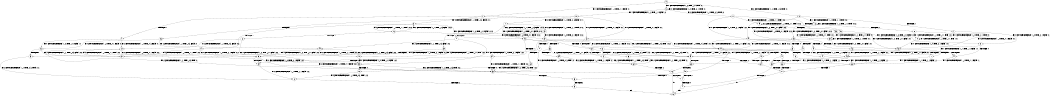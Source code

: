 digraph BCG {
size = "7, 10.5";
center = TRUE;
node [shape = circle];
0 [peripheries = 2];
0 -> 1 [label = "EX !1 !ATOMIC_EXCH_BRANCH (1, +1, TRUE, +1, 1, FALSE) !:0:"];
0 -> 2 [label = "EX !2 !ATOMIC_EXCH_BRANCH (1, +1, TRUE, +0, 3, TRUE) !:0:"];
0 -> 3 [label = "EX !0 !ATOMIC_EXCH_BRANCH (1, +0, TRUE, +0, 1, TRUE) !:0:"];
1 -> 4 [label = "TERMINATE !1"];
1 -> 5 [label = "EX !2 !ATOMIC_EXCH_BRANCH (1, +1, TRUE, +0, 3, FALSE) !:0:1:"];
1 -> 6 [label = "EX !0 !ATOMIC_EXCH_BRANCH (1, +0, TRUE, +0, 1, FALSE) !:0:1:"];
2 -> 7 [label = "TERMINATE !2"];
2 -> 8 [label = "EX !1 !ATOMIC_EXCH_BRANCH (1, +1, TRUE, +1, 1, TRUE) !:0:2:"];
2 -> 9 [label = "EX !0 !ATOMIC_EXCH_BRANCH (1, +0, TRUE, +0, 1, FALSE) !:0:2:"];
3 -> 10 [label = "EX !1 !ATOMIC_EXCH_BRANCH (1, +1, TRUE, +1, 1, FALSE) !:0:"];
3 -> 11 [label = "EX !2 !ATOMIC_EXCH_BRANCH (1, +1, TRUE, +0, 3, TRUE) !:0:"];
3 -> 3 [label = "EX !0 !ATOMIC_EXCH_BRANCH (1, +0, TRUE, +0, 1, TRUE) !:0:"];
4 -> 12 [label = "EX !2 !ATOMIC_EXCH_BRANCH (1, +1, TRUE, +0, 3, FALSE) !:0:"];
4 -> 13 [label = "EX !0 !ATOMIC_EXCH_BRANCH (1, +0, TRUE, +0, 1, FALSE) !:0:"];
5 -> 14 [label = "TERMINATE !1"];
5 -> 15 [label = "EX !0 !ATOMIC_EXCH_BRANCH (1, +0, TRUE, +0, 1, FALSE) !:0:1:2:"];
5 -> 16 [label = "EX !2 !ATOMIC_EXCH_BRANCH (1, +1, TRUE, +1, 1, TRUE) !:0:1:2:"];
6 -> 17 [label = "TERMINATE !1"];
6 -> 18 [label = "TERMINATE !0"];
6 -> 19 [label = "EX !2 !ATOMIC_EXCH_BRANCH (1, +1, TRUE, +0, 3, TRUE) !:0:1:"];
7 -> 20 [label = "EX !1 !ATOMIC_EXCH_BRANCH (1, +1, TRUE, +1, 1, TRUE) !:0:"];
7 -> 21 [label = "EX !0 !ATOMIC_EXCH_BRANCH (1, +0, TRUE, +0, 1, FALSE) !:0:"];
8 -> 22 [label = "TERMINATE !2"];
8 -> 23 [label = "EX !0 !ATOMIC_EXCH_BRANCH (1, +0, TRUE, +0, 1, FALSE) !:0:1:2:"];
8 -> 8 [label = "EX !1 !ATOMIC_EXCH_BRANCH (1, +1, TRUE, +1, 1, TRUE) !:0:1:2:"];
9 -> 24 [label = "TERMINATE !2"];
9 -> 25 [label = "TERMINATE !0"];
9 -> 19 [label = "EX !1 !ATOMIC_EXCH_BRANCH (1, +1, TRUE, +1, 1, FALSE) !:0:2:"];
10 -> 26 [label = "TERMINATE !1"];
10 -> 27 [label = "EX !2 !ATOMIC_EXCH_BRANCH (1, +1, TRUE, +0, 3, FALSE) !:0:1:"];
10 -> 6 [label = "EX !0 !ATOMIC_EXCH_BRANCH (1, +0, TRUE, +0, 1, FALSE) !:0:1:"];
11 -> 28 [label = "TERMINATE !2"];
11 -> 29 [label = "EX !1 !ATOMIC_EXCH_BRANCH (1, +1, TRUE, +1, 1, TRUE) !:0:2:"];
11 -> 9 [label = "EX !0 !ATOMIC_EXCH_BRANCH (1, +0, TRUE, +0, 1, FALSE) !:0:2:"];
12 -> 30 [label = "EX !0 !ATOMIC_EXCH_BRANCH (1, +0, TRUE, +0, 1, FALSE) !:0:2:"];
12 -> 31 [label = "EX !2 !ATOMIC_EXCH_BRANCH (1, +1, TRUE, +1, 1, TRUE) !:0:2:"];
13 -> 32 [label = "TERMINATE !0"];
13 -> 33 [label = "EX !2 !ATOMIC_EXCH_BRANCH (1, +1, TRUE, +0, 3, TRUE) !:0:"];
14 -> 30 [label = "EX !0 !ATOMIC_EXCH_BRANCH (1, +0, TRUE, +0, 1, FALSE) !:0:2:"];
14 -> 31 [label = "EX !2 !ATOMIC_EXCH_BRANCH (1, +1, TRUE, +1, 1, TRUE) !:0:2:"];
15 -> 34 [label = "TERMINATE !1"];
15 -> 35 [label = "TERMINATE !0"];
15 -> 19 [label = "EX !2 !ATOMIC_EXCH_BRANCH (1, +1, TRUE, +1, 1, FALSE) !:0:1:2:"];
16 -> 36 [label = "TERMINATE !1"];
16 -> 37 [label = "EX !0 !ATOMIC_EXCH_BRANCH (1, +0, TRUE, +0, 1, FALSE) !:0:1:2:"];
16 -> 5 [label = "EX !2 !ATOMIC_EXCH_BRANCH (1, +1, TRUE, +0, 3, FALSE) !:0:1:2:"];
17 -> 32 [label = "TERMINATE !0"];
17 -> 33 [label = "EX !2 !ATOMIC_EXCH_BRANCH (1, +1, TRUE, +0, 3, TRUE) !:0:"];
18 -> 38 [label = "TERMINATE !1"];
18 -> 39 [label = "EX !2 !ATOMIC_EXCH_BRANCH (1, +1, TRUE, +0, 3, TRUE) !:1:"];
19 -> 40 [label = "TERMINATE !1"];
19 -> 41 [label = "TERMINATE !2"];
19 -> 42 [label = "TERMINATE !0"];
20 -> 43 [label = "EX !0 !ATOMIC_EXCH_BRANCH (1, +0, TRUE, +0, 1, FALSE) !:0:1:"];
20 -> 20 [label = "EX !1 !ATOMIC_EXCH_BRANCH (1, +1, TRUE, +1, 1, TRUE) !:0:1:"];
21 -> 44 [label = "TERMINATE !0"];
21 -> 45 [label = "EX !1 !ATOMIC_EXCH_BRANCH (1, +1, TRUE, +1, 1, FALSE) !:0:"];
22 -> 43 [label = "EX !0 !ATOMIC_EXCH_BRANCH (1, +0, TRUE, +0, 1, FALSE) !:0:1:"];
22 -> 20 [label = "EX !1 !ATOMIC_EXCH_BRANCH (1, +1, TRUE, +1, 1, TRUE) !:0:1:"];
23 -> 46 [label = "TERMINATE !2"];
23 -> 47 [label = "TERMINATE !0"];
23 -> 19 [label = "EX !1 !ATOMIC_EXCH_BRANCH (1, +1, TRUE, +1, 1, FALSE) !:0:1:2:"];
24 -> 44 [label = "TERMINATE !0"];
24 -> 45 [label = "EX !1 !ATOMIC_EXCH_BRANCH (1, +1, TRUE, +1, 1, FALSE) !:0:"];
25 -> 48 [label = "TERMINATE !2"];
25 -> 39 [label = "EX !1 !ATOMIC_EXCH_BRANCH (1, +1, TRUE, +1, 1, FALSE) !:1:2:"];
26 -> 49 [label = "EX !2 !ATOMIC_EXCH_BRANCH (1, +1, TRUE, +0, 3, FALSE) !:0:"];
26 -> 13 [label = "EX !0 !ATOMIC_EXCH_BRANCH (1, +0, TRUE, +0, 1, FALSE) !:0:"];
27 -> 50 [label = "TERMINATE !1"];
27 -> 51 [label = "EX !2 !ATOMIC_EXCH_BRANCH (1, +1, TRUE, +1, 1, TRUE) !:0:1:2:"];
27 -> 15 [label = "EX !0 !ATOMIC_EXCH_BRANCH (1, +0, TRUE, +0, 1, FALSE) !:0:1:2:"];
28 -> 52 [label = "EX !1 !ATOMIC_EXCH_BRANCH (1, +1, TRUE, +1, 1, TRUE) !:0:"];
28 -> 21 [label = "EX !0 !ATOMIC_EXCH_BRANCH (1, +0, TRUE, +0, 1, FALSE) !:0:"];
29 -> 53 [label = "TERMINATE !2"];
29 -> 29 [label = "EX !1 !ATOMIC_EXCH_BRANCH (1, +1, TRUE, +1, 1, TRUE) !:0:1:2:"];
29 -> 23 [label = "EX !0 !ATOMIC_EXCH_BRANCH (1, +0, TRUE, +0, 1, FALSE) !:0:1:2:"];
30 -> 54 [label = "TERMINATE !0"];
30 -> 33 [label = "EX !2 !ATOMIC_EXCH_BRANCH (1, +1, TRUE, +1, 1, FALSE) !:0:2:"];
31 -> 55 [label = "EX !0 !ATOMIC_EXCH_BRANCH (1, +0, TRUE, +0, 1, FALSE) !:0:2:"];
31 -> 12 [label = "EX !2 !ATOMIC_EXCH_BRANCH (1, +1, TRUE, +0, 3, FALSE) !:0:2:"];
32 -> 56 [label = "EX !2 !ATOMIC_EXCH_BRANCH (1, +1, TRUE, +0, 3, TRUE) !:1:2:"];
33 -> 57 [label = "TERMINATE !2"];
33 -> 58 [label = "TERMINATE !0"];
34 -> 54 [label = "TERMINATE !0"];
34 -> 33 [label = "EX !2 !ATOMIC_EXCH_BRANCH (1, +1, TRUE, +1, 1, FALSE) !:0:2:"];
35 -> 59 [label = "TERMINATE !1"];
35 -> 39 [label = "EX !2 !ATOMIC_EXCH_BRANCH (1, +1, TRUE, +1, 1, FALSE) !:1:2:"];
36 -> 55 [label = "EX !0 !ATOMIC_EXCH_BRANCH (1, +0, TRUE, +0, 1, FALSE) !:0:2:"];
36 -> 12 [label = "EX !2 !ATOMIC_EXCH_BRANCH (1, +1, TRUE, +0, 3, FALSE) !:0:2:"];
37 -> 60 [label = "TERMINATE !1"];
37 -> 61 [label = "TERMINATE !0"];
37 -> 19 [label = "EX !2 !ATOMIC_EXCH_BRANCH (1, +1, TRUE, +0, 3, TRUE) !:0:1:2:"];
38 -> 62 [label = "EX !2 !ATOMIC_EXCH_BRANCH (1, +1, TRUE, +0, 3, TRUE) !:2:"];
39 -> 63 [label = "TERMINATE !1"];
39 -> 64 [label = "TERMINATE !2"];
40 -> 57 [label = "TERMINATE !2"];
40 -> 58 [label = "TERMINATE !0"];
41 -> 65 [label = "TERMINATE !1"];
41 -> 66 [label = "TERMINATE !0"];
42 -> 63 [label = "TERMINATE !1"];
42 -> 64 [label = "TERMINATE !2"];
43 -> 67 [label = "TERMINATE !0"];
43 -> 45 [label = "EX !1 !ATOMIC_EXCH_BRANCH (1, +1, TRUE, +1, 1, FALSE) !:0:1:"];
44 -> 68 [label = "EX !1 !ATOMIC_EXCH_BRANCH (1, +1, TRUE, +1, 1, FALSE) !:1:"];
45 -> 65 [label = "TERMINATE !1"];
45 -> 66 [label = "TERMINATE !0"];
46 -> 67 [label = "TERMINATE !0"];
46 -> 45 [label = "EX !1 !ATOMIC_EXCH_BRANCH (1, +1, TRUE, +1, 1, FALSE) !:0:1:"];
47 -> 69 [label = "TERMINATE !2"];
47 -> 39 [label = "EX !1 !ATOMIC_EXCH_BRANCH (1, +1, TRUE, +1, 1, FALSE) !:1:2:"];
48 -> 68 [label = "EX !1 !ATOMIC_EXCH_BRANCH (1, +1, TRUE, +1, 1, FALSE) !:1:"];
49 -> 70 [label = "EX !2 !ATOMIC_EXCH_BRANCH (1, +1, TRUE, +1, 1, TRUE) !:0:2:"];
49 -> 30 [label = "EX !0 !ATOMIC_EXCH_BRANCH (1, +0, TRUE, +0, 1, FALSE) !:0:2:"];
50 -> 70 [label = "EX !2 !ATOMIC_EXCH_BRANCH (1, +1, TRUE, +1, 1, TRUE) !:0:2:"];
50 -> 30 [label = "EX !0 !ATOMIC_EXCH_BRANCH (1, +0, TRUE, +0, 1, FALSE) !:0:2:"];
51 -> 71 [label = "TERMINATE !1"];
51 -> 27 [label = "EX !2 !ATOMIC_EXCH_BRANCH (1, +1, TRUE, +0, 3, FALSE) !:0:1:2:"];
51 -> 37 [label = "EX !0 !ATOMIC_EXCH_BRANCH (1, +0, TRUE, +0, 1, FALSE) !:0:1:2:"];
52 -> 52 [label = "EX !1 !ATOMIC_EXCH_BRANCH (1, +1, TRUE, +1, 1, TRUE) !:0:1:"];
52 -> 43 [label = "EX !0 !ATOMIC_EXCH_BRANCH (1, +0, TRUE, +0, 1, FALSE) !:0:1:"];
53 -> 52 [label = "EX !1 !ATOMIC_EXCH_BRANCH (1, +1, TRUE, +1, 1, TRUE) !:0:1:"];
53 -> 43 [label = "EX !0 !ATOMIC_EXCH_BRANCH (1, +0, TRUE, +0, 1, FALSE) !:0:1:"];
54 -> 56 [label = "EX !2 !ATOMIC_EXCH_BRANCH (1, +1, TRUE, +1, 1, FALSE) !:1:2:"];
55 -> 72 [label = "TERMINATE !0"];
55 -> 33 [label = "EX !2 !ATOMIC_EXCH_BRANCH (1, +1, TRUE, +0, 3, TRUE) !:0:2:"];
56 -> 73 [label = "TERMINATE !2"];
57 -> 74 [label = "TERMINATE !0"];
58 -> 73 [label = "TERMINATE !2"];
59 -> 62 [label = "EX !2 !ATOMIC_EXCH_BRANCH (1, +1, TRUE, +1, 1, FALSE) !:2:"];
60 -> 72 [label = "TERMINATE !0"];
60 -> 33 [label = "EX !2 !ATOMIC_EXCH_BRANCH (1, +1, TRUE, +0, 3, TRUE) !:0:2:"];
61 -> 75 [label = "TERMINATE !1"];
61 -> 39 [label = "EX !2 !ATOMIC_EXCH_BRANCH (1, +1, TRUE, +0, 3, TRUE) !:1:2:"];
62 -> 76 [label = "TERMINATE !2"];
63 -> 76 [label = "TERMINATE !2"];
64 -> 77 [label = "TERMINATE !1"];
65 -> 74 [label = "TERMINATE !0"];
66 -> 77 [label = "TERMINATE !1"];
67 -> 68 [label = "EX !1 !ATOMIC_EXCH_BRANCH (1, +1, TRUE, +1, 1, FALSE) !:1:"];
68 -> 77 [label = "TERMINATE !1"];
69 -> 68 [label = "EX !1 !ATOMIC_EXCH_BRANCH (1, +1, TRUE, +1, 1, FALSE) !:1:"];
70 -> 49 [label = "EX !2 !ATOMIC_EXCH_BRANCH (1, +1, TRUE, +0, 3, FALSE) !:0:2:"];
70 -> 55 [label = "EX !0 !ATOMIC_EXCH_BRANCH (1, +0, TRUE, +0, 1, FALSE) !:0:2:"];
71 -> 49 [label = "EX !2 !ATOMIC_EXCH_BRANCH (1, +1, TRUE, +0, 3, FALSE) !:0:2:"];
71 -> 55 [label = "EX !0 !ATOMIC_EXCH_BRANCH (1, +0, TRUE, +0, 1, FALSE) !:0:2:"];
72 -> 56 [label = "EX !2 !ATOMIC_EXCH_BRANCH (1, +1, TRUE, +0, 3, TRUE) !:1:2:"];
73 -> 78 [label = "exit"];
74 -> 78 [label = "exit"];
75 -> 62 [label = "EX !2 !ATOMIC_EXCH_BRANCH (1, +1, TRUE, +0, 3, TRUE) !:2:"];
76 -> 78 [label = "exit"];
77 -> 78 [label = "exit"];
}
